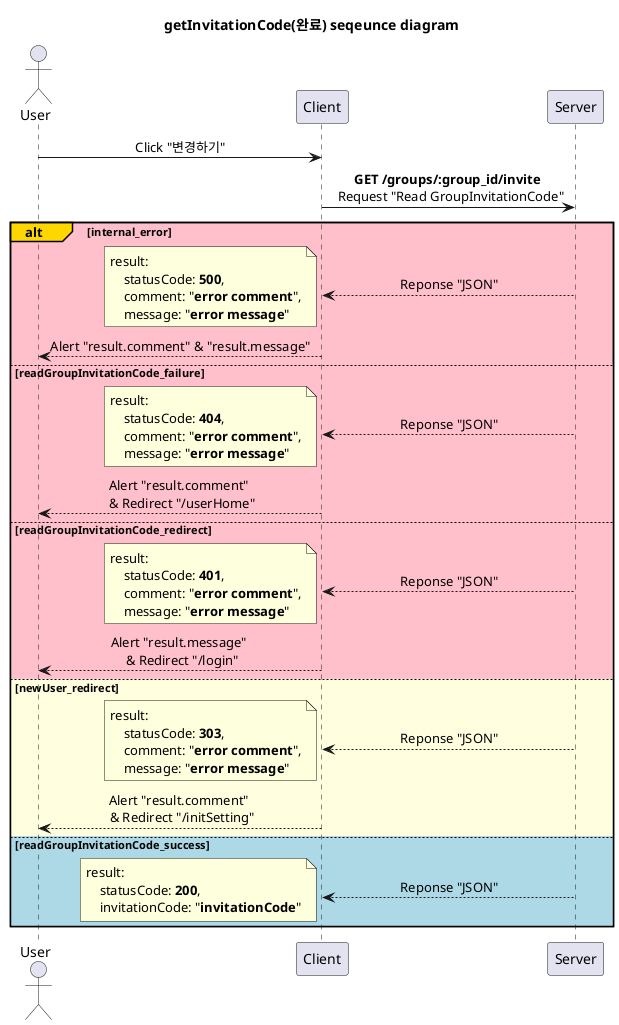 @startuml getInvitationCode(완료)
'http://localhost:3000/editGroup/:id

title getInvitationCode(완료) seqeunce diagram

skinparam SequenceMessageAlignment center

participant Server order 30
participant Client order 20
actor User order 10

User -> Client: Click "변경하기"

Client -> Server: **GET /groups/:group_id/invite** \n Request "Read GroupInvitationCode"

alt#Gold #Pink internal_error
    Client <-- Server: Reponse "JSON"
    note left
        result:
            statusCode: **500**,
            comment: "**error comment**",
            message: "**error message**"
    end note
    User <-- Client: Alert "result.comment" & "result.message"

else #Pink readGroupInvitationCode_failure
    Client <-- Server: Reponse "JSON"
    note left
        result:
            statusCode: **404**,
            comment: "**error comment**",
            message: "**error message**"
    end note
    User <-- Client: Alert "result.comment" \n & Redirect "/userHome"

else #Pink readGroupInvitationCode_redirect
    Client <-- Server: Reponse "JSON"
    note left
        result:
            statusCode: **401**,
            comment: "**error comment**",
            message: "**error message**"
    end note
    User <-- Client: Alert "result.message" \n & Redirect "/login"

else #LightYellow newUser_redirect
    Client <-- Server: Reponse "JSON"
    note left
        result:
            statusCode: **303**,
            comment: "**error comment**",
            message: "**error message**"
    end note
    User <-- Client: Alert "result.comment" \n & Redirect "/initSetting"

else #LightBlue readGroupInvitationCode_success
    Client <-- Server: Reponse "JSON"
    note left
        result:
            statusCode: **200**,
            invitationCode: "**invitationCode**"
    end note
end

@enduml